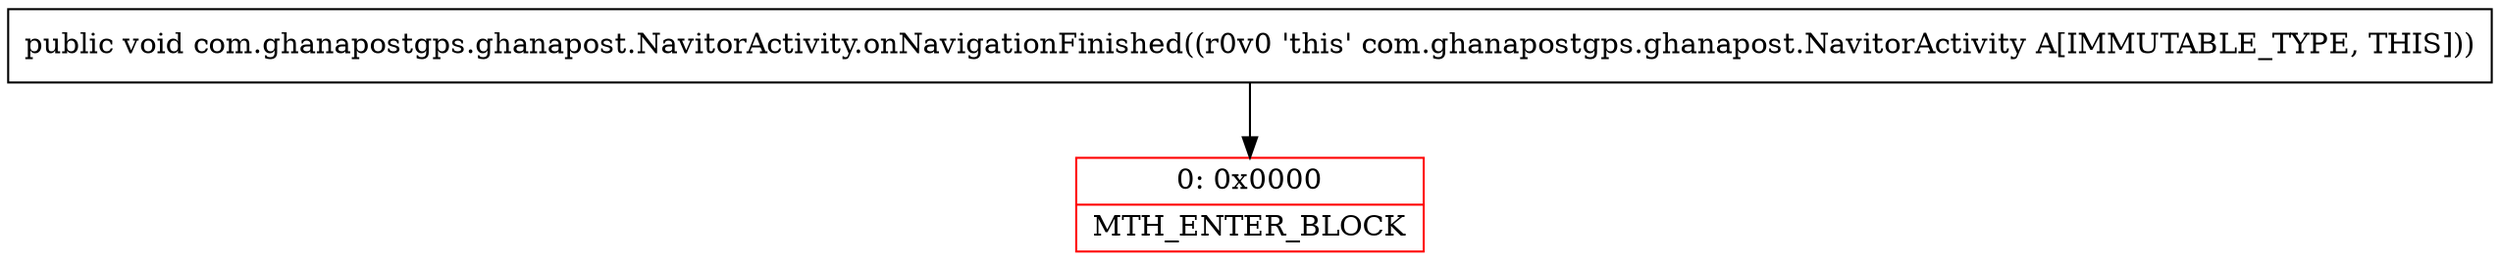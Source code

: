 digraph "CFG forcom.ghanapostgps.ghanapost.NavitorActivity.onNavigationFinished()V" {
subgraph cluster_Region_2020303593 {
label = "R(0)";
node [shape=record,color=blue];
}
Node_0 [shape=record,color=red,label="{0\:\ 0x0000|MTH_ENTER_BLOCK\l}"];
MethodNode[shape=record,label="{public void com.ghanapostgps.ghanapost.NavitorActivity.onNavigationFinished((r0v0 'this' com.ghanapostgps.ghanapost.NavitorActivity A[IMMUTABLE_TYPE, THIS])) }"];
MethodNode -> Node_0;
}

